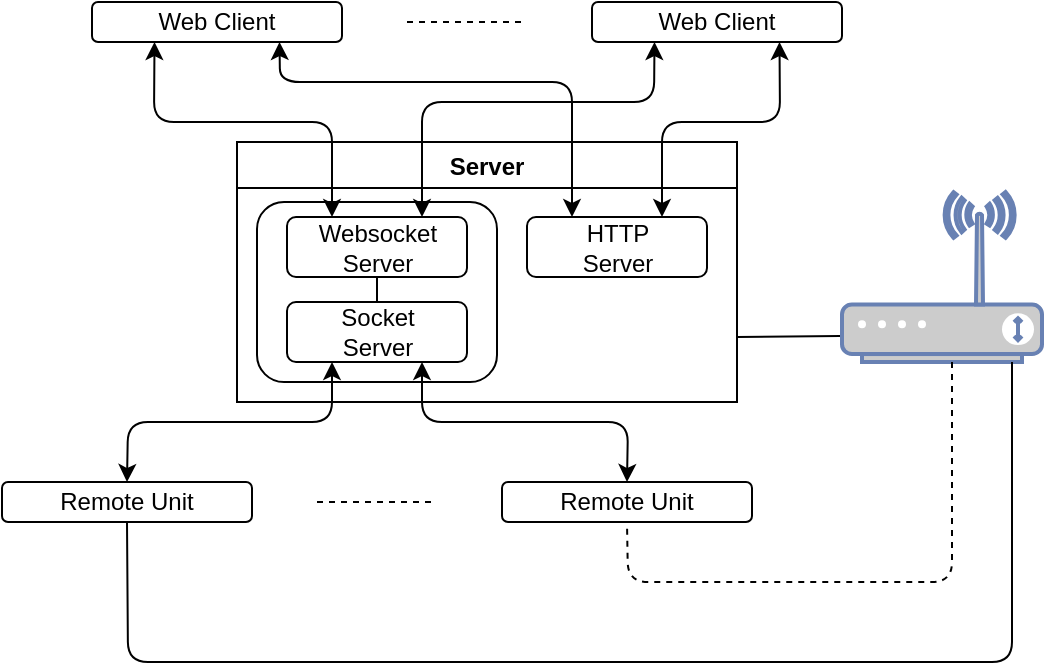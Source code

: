 <mxfile version="10.8.9" type="device"><diagram id="DczY-HxgEHw7demm59u_" name="Page-1"><mxGraphModel dx="1394" dy="727" grid="1" gridSize="10" guides="1" tooltips="1" connect="1" arrows="1" fold="1" page="1" pageScale="1" pageWidth="827" pageHeight="1169" math="0" shadow="0"><root><mxCell id="0"/><mxCell id="1" parent="0"/><mxCell id="49UJolArFOb7MJjetDJ1-2" value="Server" style="swimlane;startSize=23;" parent="1" vertex="1"><mxGeometry x="282.5" y="280" width="250" height="130" as="geometry"><mxRectangle x="282.5" y="280" width="70" height="23" as="alternateBounds"/></mxGeometry></mxCell><mxCell id="49UJolArFOb7MJjetDJ1-4" value="" style="rounded=1;whiteSpace=wrap;html=1;" parent="49UJolArFOb7MJjetDJ1-2" vertex="1"><mxGeometry x="10" y="30" width="120" height="90" as="geometry"/></mxCell><mxCell id="49UJolArFOb7MJjetDJ1-5" value="Websocket&lt;br&gt;Server&lt;br&gt;" style="rounded=1;whiteSpace=wrap;html=1;" parent="49UJolArFOb7MJjetDJ1-2" vertex="1"><mxGeometry x="25" y="37.5" width="90" height="30" as="geometry"/></mxCell><mxCell id="49UJolArFOb7MJjetDJ1-6" value="Socket&lt;br&gt;Server&lt;br&gt;" style="rounded=1;whiteSpace=wrap;html=1;" parent="49UJolArFOb7MJjetDJ1-2" vertex="1"><mxGeometry x="25" y="80" width="90" height="30" as="geometry"/></mxCell><mxCell id="49UJolArFOb7MJjetDJ1-8" value="HTTP&lt;br&gt;Server&lt;br&gt;" style="rounded=1;whiteSpace=wrap;html=1;" parent="49UJolArFOb7MJjetDJ1-2" vertex="1"><mxGeometry x="145" y="37.5" width="90" height="30" as="geometry"/></mxCell><mxCell id="49UJolArFOb7MJjetDJ1-27" value="" style="endArrow=none;html=1;entryX=0.5;entryY=1;entryDx=0;entryDy=0;exitX=0.5;exitY=0;exitDx=0;exitDy=0;" parent="49UJolArFOb7MJjetDJ1-2" source="49UJolArFOb7MJjetDJ1-6" target="49UJolArFOb7MJjetDJ1-5" edge="1"><mxGeometry width="50" height="50" relative="1" as="geometry"><mxPoint x="-82.5" y="190" as="sourcePoint"/><mxPoint x="-32.5" y="140" as="targetPoint"/></mxGeometry></mxCell><mxCell id="49UJolArFOb7MJjetDJ1-9" value="Remote Unit&lt;br&gt;" style="rounded=1;whiteSpace=wrap;html=1;" parent="1" vertex="1"><mxGeometry x="165" y="450" width="125" height="20" as="geometry"/></mxCell><mxCell id="49UJolArFOb7MJjetDJ1-10" value="Remote Unit&lt;br&gt;" style="rounded=1;whiteSpace=wrap;html=1;" parent="1" vertex="1"><mxGeometry x="415" y="450" width="125" height="20" as="geometry"/></mxCell><mxCell id="49UJolArFOb7MJjetDJ1-11" value="" style="endArrow=classic;startArrow=classic;html=1;entryX=0.25;entryY=1;entryDx=0;entryDy=0;exitX=0.5;exitY=0;exitDx=0;exitDy=0;" parent="1" source="49UJolArFOb7MJjetDJ1-9" target="49UJolArFOb7MJjetDJ1-6" edge="1"><mxGeometry width="50" height="50" relative="1" as="geometry"><mxPoint x="217.5" y="520" as="sourcePoint"/><mxPoint x="267.5" y="470" as="targetPoint"/><Array as="points"><mxPoint x="228" y="420"/><mxPoint x="330" y="420"/></Array></mxGeometry></mxCell><mxCell id="49UJolArFOb7MJjetDJ1-12" value="" style="endArrow=classic;startArrow=classic;html=1;entryX=0.75;entryY=1;entryDx=0;entryDy=0;exitX=0.5;exitY=0;exitDx=0;exitDy=0;" parent="1" source="49UJolArFOb7MJjetDJ1-10" target="49UJolArFOb7MJjetDJ1-6" edge="1"><mxGeometry width="50" height="50" relative="1" as="geometry"><mxPoint x="217.5" y="520" as="sourcePoint"/><mxPoint x="267.5" y="470" as="targetPoint"/><Array as="points"><mxPoint x="478" y="420"/><mxPoint x="375" y="420"/></Array></mxGeometry></mxCell><mxCell id="49UJolArFOb7MJjetDJ1-13" value="" style="endArrow=none;dashed=1;html=1;" parent="1" edge="1"><mxGeometry width="50" height="50" relative="1" as="geometry"><mxPoint x="322.5" y="460" as="sourcePoint"/><mxPoint x="382.5" y="460" as="targetPoint"/><Array as="points"><mxPoint x="342.5" y="460"/></Array></mxGeometry></mxCell><mxCell id="49UJolArFOb7MJjetDJ1-16" value="Web Client&lt;br&gt;" style="rounded=1;whiteSpace=wrap;html=1;" parent="1" vertex="1"><mxGeometry x="210" y="210" width="125" height="20" as="geometry"/></mxCell><mxCell id="49UJolArFOb7MJjetDJ1-17" value="Web Client&lt;br&gt;" style="rounded=1;whiteSpace=wrap;html=1;" parent="1" vertex="1"><mxGeometry x="460" y="210" width="125" height="20" as="geometry"/></mxCell><mxCell id="49UJolArFOb7MJjetDJ1-18" value="" style="endArrow=none;dashed=1;html=1;" parent="1" edge="1"><mxGeometry width="50" height="50" relative="1" as="geometry"><mxPoint x="367.5" y="220" as="sourcePoint"/><mxPoint x="427.5" y="220" as="targetPoint"/><Array as="points"><mxPoint x="387.5" y="220"/></Array></mxGeometry></mxCell><mxCell id="49UJolArFOb7MJjetDJ1-19" value="" style="endArrow=classic;startArrow=classic;html=1;entryX=0.25;entryY=1;entryDx=0;entryDy=0;exitX=0.25;exitY=0;exitDx=0;exitDy=0;" parent="1" source="49UJolArFOb7MJjetDJ1-5" target="49UJolArFOb7MJjetDJ1-16" edge="1"><mxGeometry width="50" height="50" relative="1" as="geometry"><mxPoint x="170" y="520" as="sourcePoint"/><mxPoint x="220" y="470" as="targetPoint"/><Array as="points"><mxPoint x="330" y="270"/><mxPoint x="241" y="270"/></Array></mxGeometry></mxCell><mxCell id="49UJolArFOb7MJjetDJ1-22" value="" style="endArrow=classic;startArrow=classic;html=1;entryX=0.75;entryY=1;entryDx=0;entryDy=0;exitX=0.25;exitY=0;exitDx=0;exitDy=0;" parent="1" source="49UJolArFOb7MJjetDJ1-8" target="49UJolArFOb7MJjetDJ1-16" edge="1"><mxGeometry width="50" height="50" relative="1" as="geometry"><mxPoint x="380" y="280" as="sourcePoint"/><mxPoint x="430" y="230" as="targetPoint"/><Array as="points"><mxPoint x="450" y="250"/><mxPoint x="304" y="250"/></Array></mxGeometry></mxCell><mxCell id="49UJolArFOb7MJjetDJ1-23" value="" style="endArrow=classic;startArrow=classic;html=1;entryX=0.25;entryY=1;entryDx=0;entryDy=0;exitX=0.75;exitY=0;exitDx=0;exitDy=0;" parent="1" source="49UJolArFOb7MJjetDJ1-5" target="49UJolArFOb7MJjetDJ1-17" edge="1"><mxGeometry width="50" height="50" relative="1" as="geometry"><mxPoint x="260" y="310" as="sourcePoint"/><mxPoint x="310" y="260" as="targetPoint"/><Array as="points"><mxPoint x="375" y="260"/><mxPoint x="491" y="260"/></Array></mxGeometry></mxCell><mxCell id="49UJolArFOb7MJjetDJ1-24" value="" style="endArrow=classic;startArrow=classic;html=1;entryX=0.75;entryY=1;entryDx=0;entryDy=0;exitX=0.75;exitY=0;exitDx=0;exitDy=0;" parent="1" source="49UJolArFOb7MJjetDJ1-8" target="49UJolArFOb7MJjetDJ1-17" edge="1"><mxGeometry width="50" height="50" relative="1" as="geometry"><mxPoint x="190" y="370" as="sourcePoint"/><mxPoint x="240" y="320" as="targetPoint"/><Array as="points"><mxPoint x="495" y="270"/><mxPoint x="554" y="270"/></Array></mxGeometry></mxCell><mxCell id="49UJolArFOb7MJjetDJ1-28" value="" style="fontColor=#0066CC;verticalAlign=top;verticalLabelPosition=bottom;labelPosition=center;align=center;html=1;outlineConnect=0;fillColor=#CCCCCC;strokeColor=#6881B3;gradientColor=none;gradientDirection=north;strokeWidth=2;shape=mxgraph.networks.wireless_modem;" parent="1" vertex="1"><mxGeometry x="585" y="305" width="100" height="85" as="geometry"/></mxCell><mxCell id="49UJolArFOb7MJjetDJ1-29" value="" style="endArrow=none;dashed=1;html=1;entryX=0.5;entryY=1;entryDx=0;entryDy=0;exitX=0.55;exitY=1;exitDx=0;exitDy=0;exitPerimeter=0;" parent="1" source="49UJolArFOb7MJjetDJ1-28" target="49UJolArFOb7MJjetDJ1-10" edge="1"><mxGeometry width="50" height="50" relative="1" as="geometry"><mxPoint x="640" y="410" as="sourcePoint"/><mxPoint x="380" y="510" as="targetPoint"/><Array as="points"><mxPoint x="640" y="500"/><mxPoint x="478" y="500"/></Array></mxGeometry></mxCell><mxCell id="49UJolArFOb7MJjetDJ1-30" value="" style="endArrow=none;html=1;exitX=1;exitY=0.75;exitDx=0;exitDy=0;" parent="1" source="49UJolArFOb7MJjetDJ1-2" edge="1"><mxGeometry width="50" height="50" relative="1" as="geometry"><mxPoint x="170" y="570" as="sourcePoint"/><mxPoint x="584" y="377" as="targetPoint"/></mxGeometry></mxCell><mxCell id="49UJolArFOb7MJjetDJ1-31" value="" style="endArrow=none;html=1;entryX=0.5;entryY=1;entryDx=0;entryDy=0;" parent="1" target="49UJolArFOb7MJjetDJ1-9" edge="1"><mxGeometry width="50" height="50" relative="1" as="geometry"><mxPoint x="670" y="390" as="sourcePoint"/><mxPoint x="220" y="520" as="targetPoint"/><Array as="points"><mxPoint x="670" y="540"/><mxPoint x="228" y="540"/></Array></mxGeometry></mxCell></root></mxGraphModel></diagram></mxfile>